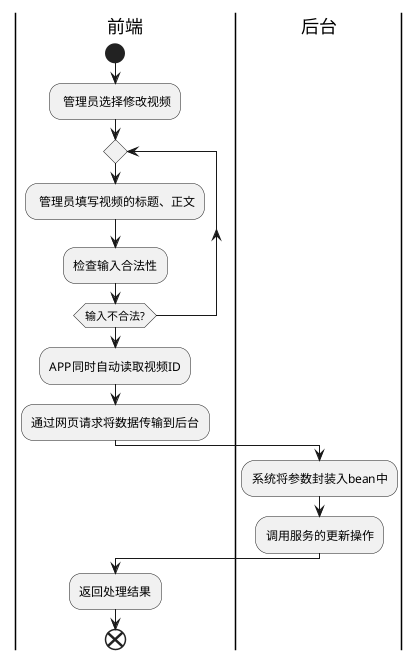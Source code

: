 @startuml
|前端|
start
: 管理员选择修改视频;
repeat
: 管理员填写视频的标题、正文;
:检查输入合法性;
repeat while(输入不合法?)
:APP同时自动读取视频ID;
:通过网页请求将数据传输到后台;
|后台|
:系统将参数封装入bean中;
:调用服务的更新操作;
|前端|
:返回处理结果;
end

@enduml